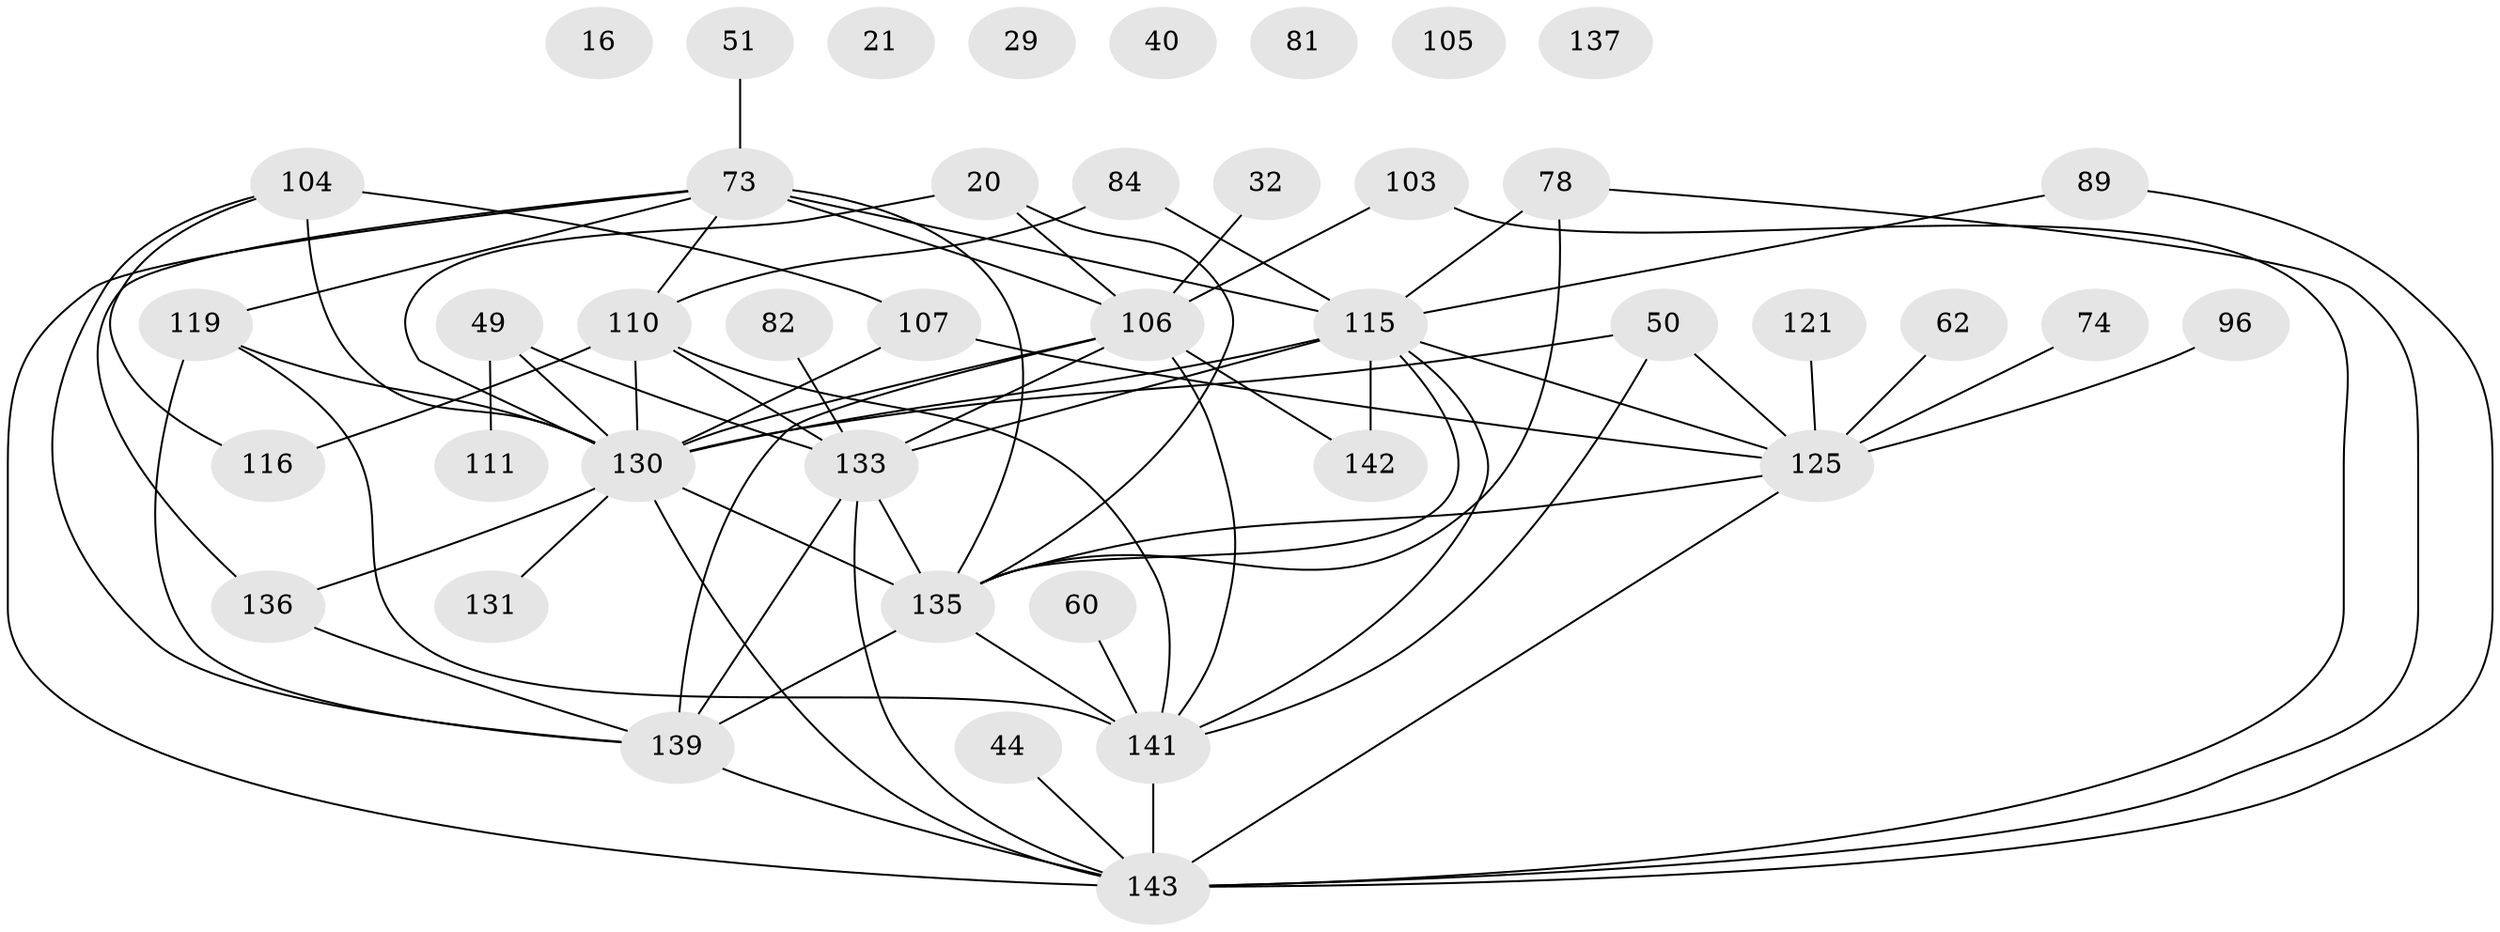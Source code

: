 // original degree distribution, {3: 0.2097902097902098, 2: 0.2517482517482518, 4: 0.1958041958041958, 1: 0.13286713286713286, 7: 0.013986013986013986, 0: 0.04195804195804196, 5: 0.08391608391608392, 6: 0.06293706293706294, 9: 0.006993006993006993}
// Generated by graph-tools (version 1.1) at 2025/42/03/04/25 21:42:56]
// undirected, 42 vertices, 72 edges
graph export_dot {
graph [start="1"]
  node [color=gray90,style=filled];
  16;
  20 [super="+9"];
  21;
  29;
  32;
  40;
  44;
  49 [super="+4+34"];
  50 [super="+41"];
  51;
  60;
  62;
  73 [super="+10+37+2+61+22"];
  74;
  78 [super="+24+47"];
  81;
  82;
  84;
  89;
  96;
  103;
  104;
  105;
  106 [super="+72+93+100"];
  107 [super="+27+58"];
  110 [super="+97+25"];
  111 [super="+23"];
  115 [super="+109+86"];
  116;
  119 [super="+101+98"];
  121;
  125 [super="+69+112+80"];
  130 [super="+99+94+117"];
  131;
  133 [super="+120+122"];
  135 [super="+85+123+129+118"];
  136 [super="+68+132+134"];
  137 [super="+124"];
  139 [super="+102+138"];
  141 [super="+126+70+140+95"];
  142 [super="+127+90"];
  143 [super="+128+92+108"];
  20 -- 106;
  20 -- 130;
  20 -- 135 [weight=2];
  32 -- 106;
  44 -- 143;
  49 -- 111 [weight=2];
  49 -- 133 [weight=3];
  49 -- 130 [weight=2];
  50 -- 141;
  50 -- 125 [weight=2];
  50 -- 130 [weight=2];
  51 -- 73;
  60 -- 141;
  62 -- 125;
  73 -- 115 [weight=3];
  73 -- 106 [weight=3];
  73 -- 143 [weight=2];
  73 -- 136;
  73 -- 110 [weight=2];
  73 -- 119 [weight=2];
  73 -- 135;
  74 -- 125;
  78 -- 115 [weight=2];
  78 -- 143;
  78 -- 135 [weight=2];
  82 -- 133;
  84 -- 115;
  84 -- 110;
  89 -- 115;
  89 -- 143;
  96 -- 125;
  103 -- 106;
  103 -- 143;
  104 -- 116;
  104 -- 107 [weight=2];
  104 -- 139;
  104 -- 130;
  106 -- 133;
  106 -- 139 [weight=2];
  106 -- 141;
  106 -- 142;
  106 -- 130 [weight=2];
  107 -- 125;
  107 -- 130 [weight=2];
  110 -- 116;
  110 -- 133 [weight=2];
  110 -- 141 [weight=4];
  110 -- 130;
  115 -- 142;
  115 -- 130;
  115 -- 133 [weight=3];
  115 -- 125 [weight=3];
  115 -- 141;
  115 -- 135;
  119 -- 139;
  119 -- 141;
  119 -- 130;
  121 -- 125;
  125 -- 143 [weight=3];
  125 -- 135;
  130 -- 131;
  130 -- 143;
  130 -- 136;
  130 -- 135 [weight=2];
  133 -- 143;
  133 -- 139;
  133 -- 135;
  135 -- 141 [weight=4];
  135 -- 139 [weight=5];
  136 -- 139;
  139 -- 143 [weight=3];
  141 -- 143 [weight=3];
}
